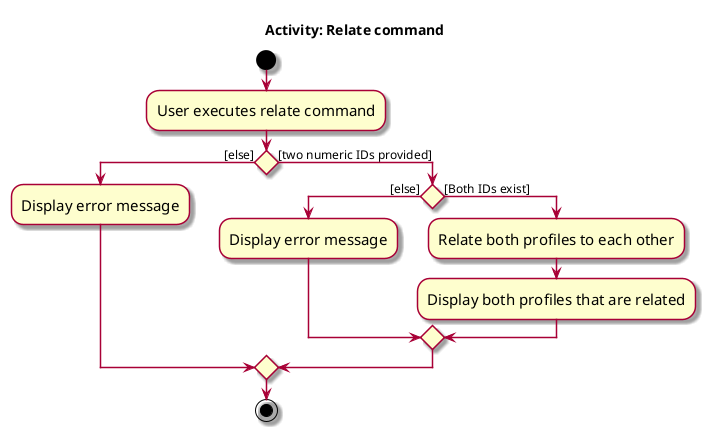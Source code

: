 @startuml
skin rose
skinparam ActivityFontSize 15
skinparam ArrowFontSize 12


title Activity: Relate command
start
:User executes relate command;

if () then ([else])
    :Display error message;
else ([two numeric IDs provided])
    if () then ([else])
        :Display error message;
    else ([Both IDs exist])
        :Relate both profiles to each other;
        :Display both profiles that are related;
    endif
endif
stop
@enduml
